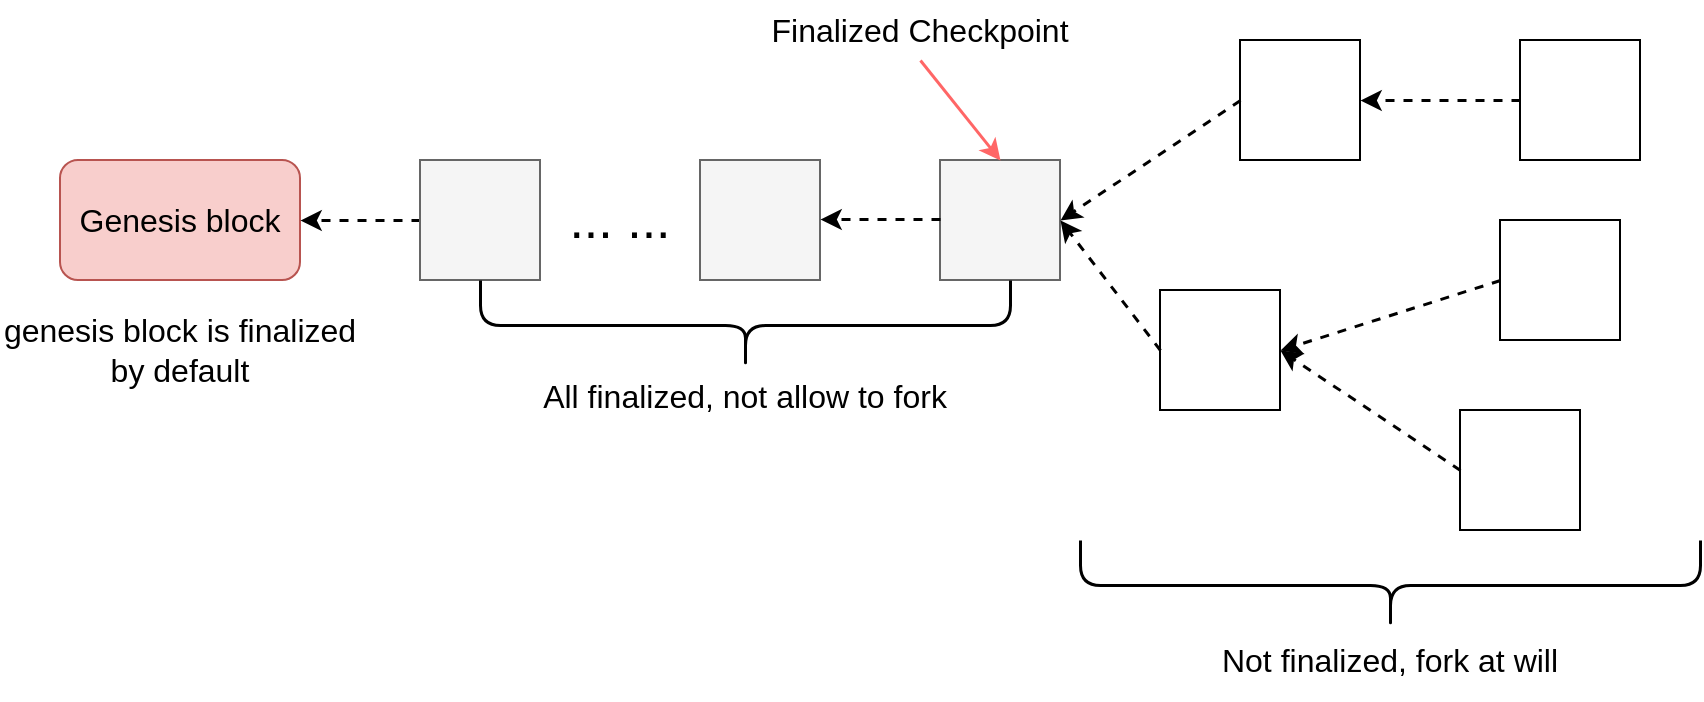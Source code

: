 <mxfile version="20.4.0" type="github">
  <diagram id="e_GVeQvCEYZNv5Ry_eUx" name="Page-1">
    <mxGraphModel dx="2276" dy="794" grid="1" gridSize="10" guides="1" tooltips="1" connect="1" arrows="1" fold="1" page="1" pageScale="1" pageWidth="850" pageHeight="1100" math="0" shadow="0">
      <root>
        <mxCell id="0" />
        <mxCell id="1" parent="0" />
        <mxCell id="bRSF81AHw8m8qIP1f-14-1" value="&lt;font style=&quot;font-size: 16px;&quot;&gt;Genesis block&lt;/font&gt;" style="rounded=1;whiteSpace=wrap;html=1;fillColor=#f8cecc;strokeColor=#b85450;" vertex="1" parent="1">
          <mxGeometry y="380" width="120" height="60" as="geometry" />
        </mxCell>
        <mxCell id="bRSF81AHw8m8qIP1f-14-2" value="genesis block is finalized by default" style="text;html=1;strokeColor=none;fillColor=none;align=center;verticalAlign=middle;whiteSpace=wrap;rounded=0;fontSize=16;" vertex="1" parent="1">
          <mxGeometry x="-30" y="470" width="180" height="10" as="geometry" />
        </mxCell>
        <mxCell id="bRSF81AHw8m8qIP1f-14-8" value="" style="edgeStyle=orthogonalEdgeStyle;rounded=0;orthogonalLoop=1;jettySize=auto;html=1;strokeWidth=1.5;fontSize=16;dashed=1;" edge="1" parent="1" source="bRSF81AHw8m8qIP1f-14-3" target="bRSF81AHw8m8qIP1f-14-1">
          <mxGeometry relative="1" as="geometry" />
        </mxCell>
        <mxCell id="bRSF81AHw8m8qIP1f-14-3" value="" style="whiteSpace=wrap;html=1;aspect=fixed;fontSize=16;fillColor=#f5f5f5;fontColor=#333333;strokeColor=#666666;" vertex="1" parent="1">
          <mxGeometry x="180" y="380" width="60" height="60" as="geometry" />
        </mxCell>
        <mxCell id="bRSF81AHw8m8qIP1f-14-5" value="" style="whiteSpace=wrap;html=1;aspect=fixed;fontSize=16;fillColor=#f5f5f5;fontColor=#333333;strokeColor=#666666;" vertex="1" parent="1">
          <mxGeometry x="320" y="380" width="60" height="60" as="geometry" />
        </mxCell>
        <mxCell id="bRSF81AHw8m8qIP1f-14-6" value="" style="whiteSpace=wrap;html=1;aspect=fixed;fontSize=16;fillColor=#f5f5f5;fontColor=#333333;strokeColor=#666666;" vertex="1" parent="1">
          <mxGeometry x="440" y="380" width="60" height="60" as="geometry" />
        </mxCell>
        <mxCell id="bRSF81AHw8m8qIP1f-14-9" value="" style="edgeStyle=orthogonalEdgeStyle;rounded=0;orthogonalLoop=1;jettySize=auto;html=1;strokeWidth=1.5;fontSize=16;dashed=1;" edge="1" parent="1">
          <mxGeometry relative="1" as="geometry">
            <mxPoint x="440" y="409.5" as="sourcePoint" />
            <mxPoint x="380" y="409.5" as="targetPoint" />
          </mxGeometry>
        </mxCell>
        <mxCell id="bRSF81AHw8m8qIP1f-14-10" value="&lt;font style=&quot;font-size: 26px;&quot;&gt;... ...&lt;/font&gt;" style="text;html=1;strokeColor=none;fillColor=none;align=center;verticalAlign=middle;whiteSpace=wrap;rounded=0;fontSize=16;" vertex="1" parent="1">
          <mxGeometry x="250" y="395" width="60" height="30" as="geometry" />
        </mxCell>
        <mxCell id="bRSF81AHw8m8qIP1f-14-11" value="" style="shape=curlyBracket;whiteSpace=wrap;html=1;rounded=1;flipH=1;fontSize=26;rotation=90;strokeWidth=1.5;" vertex="1" parent="1">
          <mxGeometry x="320" y="330" width="45" height="265" as="geometry" />
        </mxCell>
        <mxCell id="bRSF81AHw8m8qIP1f-14-12" value="&lt;span style=&quot;font-size: 16px;&quot;&gt;All finalized, not allow to fork&lt;/span&gt;" style="text;html=1;strokeColor=none;fillColor=none;align=center;verticalAlign=middle;whiteSpace=wrap;rounded=0;strokeWidth=1.5;fontSize=26;" vertex="1" parent="1">
          <mxGeometry x="231.88" y="490" width="221.25" height="10" as="geometry" />
        </mxCell>
        <mxCell id="bRSF81AHw8m8qIP1f-14-13" value="" style="whiteSpace=wrap;html=1;aspect=fixed;fontSize=16;" vertex="1" parent="1">
          <mxGeometry x="590" y="320" width="60" height="60" as="geometry" />
        </mxCell>
        <mxCell id="bRSF81AHw8m8qIP1f-14-14" value="" style="whiteSpace=wrap;html=1;aspect=fixed;fontSize=16;" vertex="1" parent="1">
          <mxGeometry x="550" y="445" width="60" height="60" as="geometry" />
        </mxCell>
        <mxCell id="bRSF81AHw8m8qIP1f-14-15" value="" style="whiteSpace=wrap;html=1;aspect=fixed;fontSize=16;" vertex="1" parent="1">
          <mxGeometry x="700" y="505" width="60" height="60" as="geometry" />
        </mxCell>
        <mxCell id="bRSF81AHw8m8qIP1f-14-16" value="" style="whiteSpace=wrap;html=1;aspect=fixed;fontSize=16;" vertex="1" parent="1">
          <mxGeometry x="720" y="410" width="60" height="60" as="geometry" />
        </mxCell>
        <mxCell id="bRSF81AHw8m8qIP1f-14-17" value="" style="whiteSpace=wrap;html=1;aspect=fixed;fontSize=16;" vertex="1" parent="1">
          <mxGeometry x="730" y="320" width="60" height="60" as="geometry" />
        </mxCell>
        <mxCell id="bRSF81AHw8m8qIP1f-14-21" value="" style="endArrow=classic;html=1;rounded=0;dashed=1;strokeWidth=1.5;fontSize=16;entryX=1;entryY=0.5;entryDx=0;entryDy=0;exitX=0;exitY=0.5;exitDx=0;exitDy=0;" edge="1" parent="1" source="bRSF81AHw8m8qIP1f-14-13" target="bRSF81AHw8m8qIP1f-14-6">
          <mxGeometry width="50" height="50" relative="1" as="geometry">
            <mxPoint x="550" y="400" as="sourcePoint" />
            <mxPoint x="600" y="350" as="targetPoint" />
          </mxGeometry>
        </mxCell>
        <mxCell id="bRSF81AHw8m8qIP1f-14-22" value="" style="endArrow=classic;html=1;rounded=0;dashed=1;strokeWidth=1.5;fontSize=16;entryX=1;entryY=0.5;entryDx=0;entryDy=0;exitX=0;exitY=0.5;exitDx=0;exitDy=0;" edge="1" parent="1" source="bRSF81AHw8m8qIP1f-14-14" target="bRSF81AHw8m8qIP1f-14-6">
          <mxGeometry width="50" height="50" relative="1" as="geometry">
            <mxPoint x="600" y="360" as="sourcePoint" />
            <mxPoint x="510" y="420" as="targetPoint" />
          </mxGeometry>
        </mxCell>
        <mxCell id="bRSF81AHw8m8qIP1f-14-23" value="" style="endArrow=classic;html=1;rounded=0;dashed=1;strokeWidth=1.5;fontSize=16;entryX=1;entryY=0.5;entryDx=0;entryDy=0;exitX=0;exitY=0.5;exitDx=0;exitDy=0;" edge="1" parent="1" source="bRSF81AHw8m8qIP1f-14-17" target="bRSF81AHw8m8qIP1f-14-13">
          <mxGeometry width="50" height="50" relative="1" as="geometry">
            <mxPoint x="600" y="360" as="sourcePoint" />
            <mxPoint x="510" y="420" as="targetPoint" />
          </mxGeometry>
        </mxCell>
        <mxCell id="bRSF81AHw8m8qIP1f-14-24" value="" style="endArrow=classic;html=1;rounded=0;dashed=1;strokeWidth=1.5;fontSize=16;entryX=1;entryY=0.5;entryDx=0;entryDy=0;exitX=0;exitY=0.5;exitDx=0;exitDy=0;" edge="1" parent="1" source="bRSF81AHw8m8qIP1f-14-16" target="bRSF81AHw8m8qIP1f-14-14">
          <mxGeometry width="50" height="50" relative="1" as="geometry">
            <mxPoint x="600" y="360" as="sourcePoint" />
            <mxPoint x="510" y="420" as="targetPoint" />
          </mxGeometry>
        </mxCell>
        <mxCell id="bRSF81AHw8m8qIP1f-14-25" value="" style="endArrow=classic;html=1;rounded=0;dashed=1;strokeWidth=1.5;fontSize=16;entryX=1;entryY=0.5;entryDx=0;entryDy=0;exitX=0;exitY=0.5;exitDx=0;exitDy=0;" edge="1" parent="1" source="bRSF81AHw8m8qIP1f-14-15" target="bRSF81AHw8m8qIP1f-14-14">
          <mxGeometry width="50" height="50" relative="1" as="geometry">
            <mxPoint x="710" y="470" as="sourcePoint" />
            <mxPoint x="620" y="485" as="targetPoint" />
          </mxGeometry>
        </mxCell>
        <mxCell id="bRSF81AHw8m8qIP1f-14-26" value="Not finalized, fork at will" style="text;html=1;strokeColor=none;fillColor=none;align=center;verticalAlign=middle;whiteSpace=wrap;rounded=0;strokeWidth=1.5;fontSize=16;" vertex="1" parent="1">
          <mxGeometry x="555" y="610" width="220" height="40" as="geometry" />
        </mxCell>
        <mxCell id="bRSF81AHw8m8qIP1f-14-27" value="" style="shape=curlyBracket;whiteSpace=wrap;html=1;rounded=1;flipH=1;fontSize=26;rotation=90;strokeWidth=1.5;" vertex="1" parent="1">
          <mxGeometry x="642.5" y="437.5" width="45" height="310" as="geometry" />
        </mxCell>
        <mxCell id="bRSF81AHw8m8qIP1f-14-28" value="" style="endArrow=classic;html=1;rounded=0;strokeWidth=1.5;fontSize=16;entryX=0.5;entryY=0;entryDx=0;entryDy=0;strokeColor=#FF6666;exitX=0.5;exitY=1;exitDx=0;exitDy=0;" edge="1" parent="1" source="bRSF81AHw8m8qIP1f-14-29" target="bRSF81AHw8m8qIP1f-14-6">
          <mxGeometry width="50" height="50" relative="1" as="geometry">
            <mxPoint x="430" y="330" as="sourcePoint" />
            <mxPoint x="610" y="200" as="targetPoint" />
          </mxGeometry>
        </mxCell>
        <mxCell id="bRSF81AHw8m8qIP1f-14-29" value="Finalized Checkpoint" style="text;html=1;strokeColor=none;fillColor=none;align=center;verticalAlign=middle;whiteSpace=wrap;rounded=0;strokeWidth=1.5;fontSize=16;" vertex="1" parent="1">
          <mxGeometry x="340" y="300" width="180" height="30" as="geometry" />
        </mxCell>
      </root>
    </mxGraphModel>
  </diagram>
</mxfile>
